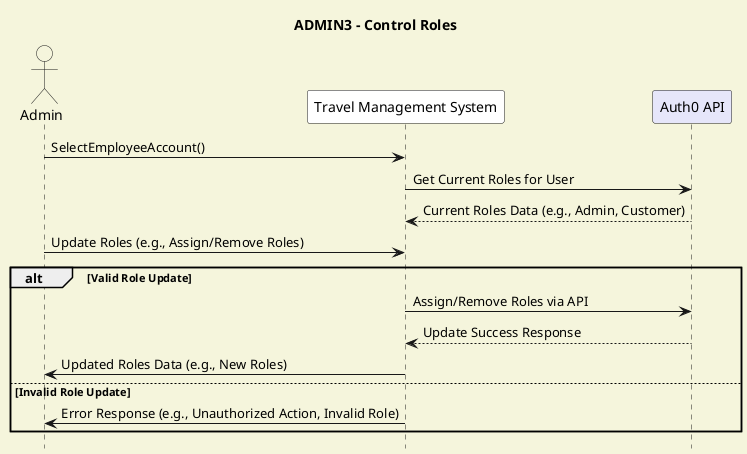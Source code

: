@startuml
title ADMIN3 - Control Roles

skinparam backgroundColor #F5F5DC
hide footbox

actor "Admin" as Admin #F5F5DC
participant "Travel Management System" as TMS #FFFFFF
participant "Auth0 API" as Auth0 #E6E6FA

Admin -> TMS : SelectEmployeeAccount()
TMS -> Auth0 : Get Current Roles for User
Auth0 --> TMS : Current Roles Data (e.g., Admin, Customer)

Admin -> TMS : Update Roles (e.g., Assign/Remove Roles)
alt Valid Role Update
    TMS -> Auth0 : Assign/Remove Roles via API
    Auth0 --> TMS : Update Success Response
    TMS -> Admin : Updated Roles Data (e.g., New Roles)
else Invalid Role Update
    TMS -> Admin : Error Response (e.g., Unauthorized Action, Invalid Role)
end

@enduml

